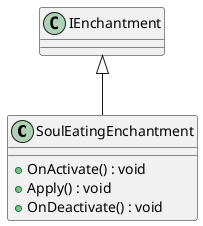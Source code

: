 @startuml
class SoulEatingEnchantment {
    + OnActivate() : void
    + Apply() : void
    + OnDeactivate() : void
}
IEnchantment <|-- SoulEatingEnchantment
@enduml

